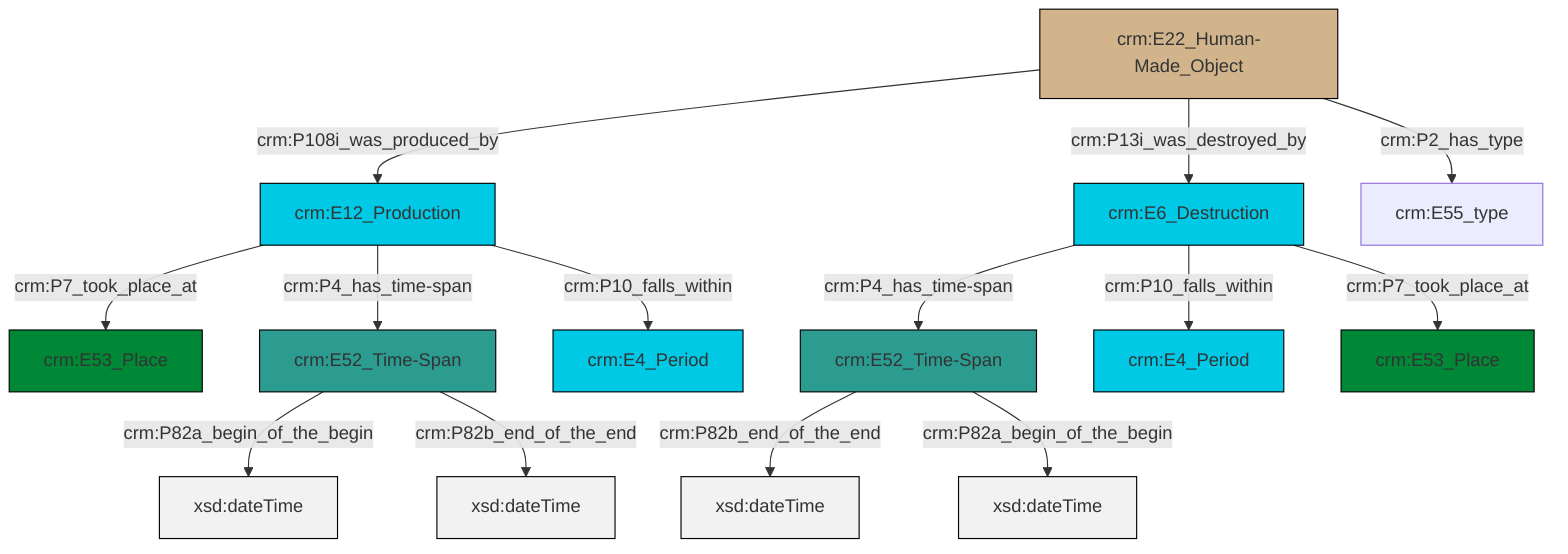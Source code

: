 graph TD
classDef Literal fill:#f2f2f2,stroke:#000000;
classDef CRM_Entity fill:#FFFFFF,stroke:#000000;
classDef Temporal_Entity fill:#00C9E6, stroke:#000000;
classDef Type fill:#E18312, stroke:#000000;
classDef Time-Span fill:#2C9C91, stroke:#000000;
classDef Appellation fill:#FFEB7F, stroke:#000000;
classDef Place fill:#008836, stroke:#000000;
classDef Persistent_Item fill:#B266B2, stroke:#000000;
classDef Conceptual_Object fill:#FFD700, stroke:#000000;
classDef Physical_Thing fill:#D2B48C, stroke:#000000;
classDef Actor fill:#f58aad, stroke:#000000;
classDef PC_Classes fill:#4ce600, stroke:#000000;
classDef Multi fill:#cccccc,stroke:#000000;

0["crm:E22_Human-Made_Object"]:::Physical_Thing -->|crm:P108i_was_produced_by| 1["crm:E12_Production"]:::Temporal_Entity
0["crm:E22_Human-Made_Object"]:::Physical_Thing -->|crm:P13i_was_destroyed_by| 2["crm:E6_Destruction"]:::Temporal_Entity
1["crm:E12_Production"]:::Temporal_Entity -->|crm:P7_took_place_at| 3["crm:E53_Place"]:::Place
1["crm:E12_Production"]:::Temporal_Entity -->|crm:P10_falls_within| 6["crm:E4_Period"]:::Temporal_Entity
9["crm:E52_Time-Span"]:::Time-Span -->|crm:P82b_end_of_the_end| 10[xsd:dateTime]:::Literal
1["crm:E12_Production"]:::Temporal_Entity -->|crm:P4_has_time-span| 4["crm:E52_Time-Span"]:::Time-Span
4["crm:E52_Time-Span"]:::Time-Span -->|crm:P82a_begin_of_the_begin| 15[xsd:dateTime]:::Literal
9["crm:E52_Time-Span"]:::Time-Span -->|crm:P82a_begin_of_the_begin| 16[xsd:dateTime]:::Literal
4["crm:E52_Time-Span"]:::Time-Span -->|crm:P82b_end_of_the_end| 17[xsd:dateTime]:::Literal
0["crm:E22_Human-Made_Object"]:::Physical_Thing -->|crm:P2_has_type| 20["crm:E55_type"]:::Default
2["crm:E6_Destruction"]:::Temporal_Entity -->|crm:P7_took_place_at| 21["crm:E53_Place"]:::Place
2["crm:E6_Destruction"]:::Temporal_Entity -->|crm:P10_falls_within| 18["crm:E4_Period"]:::Temporal_Entity
2["crm:E6_Destruction"]:::Temporal_Entity -->|crm:P4_has_time-span| 9["crm:E52_Time-Span"]:::Time-Span